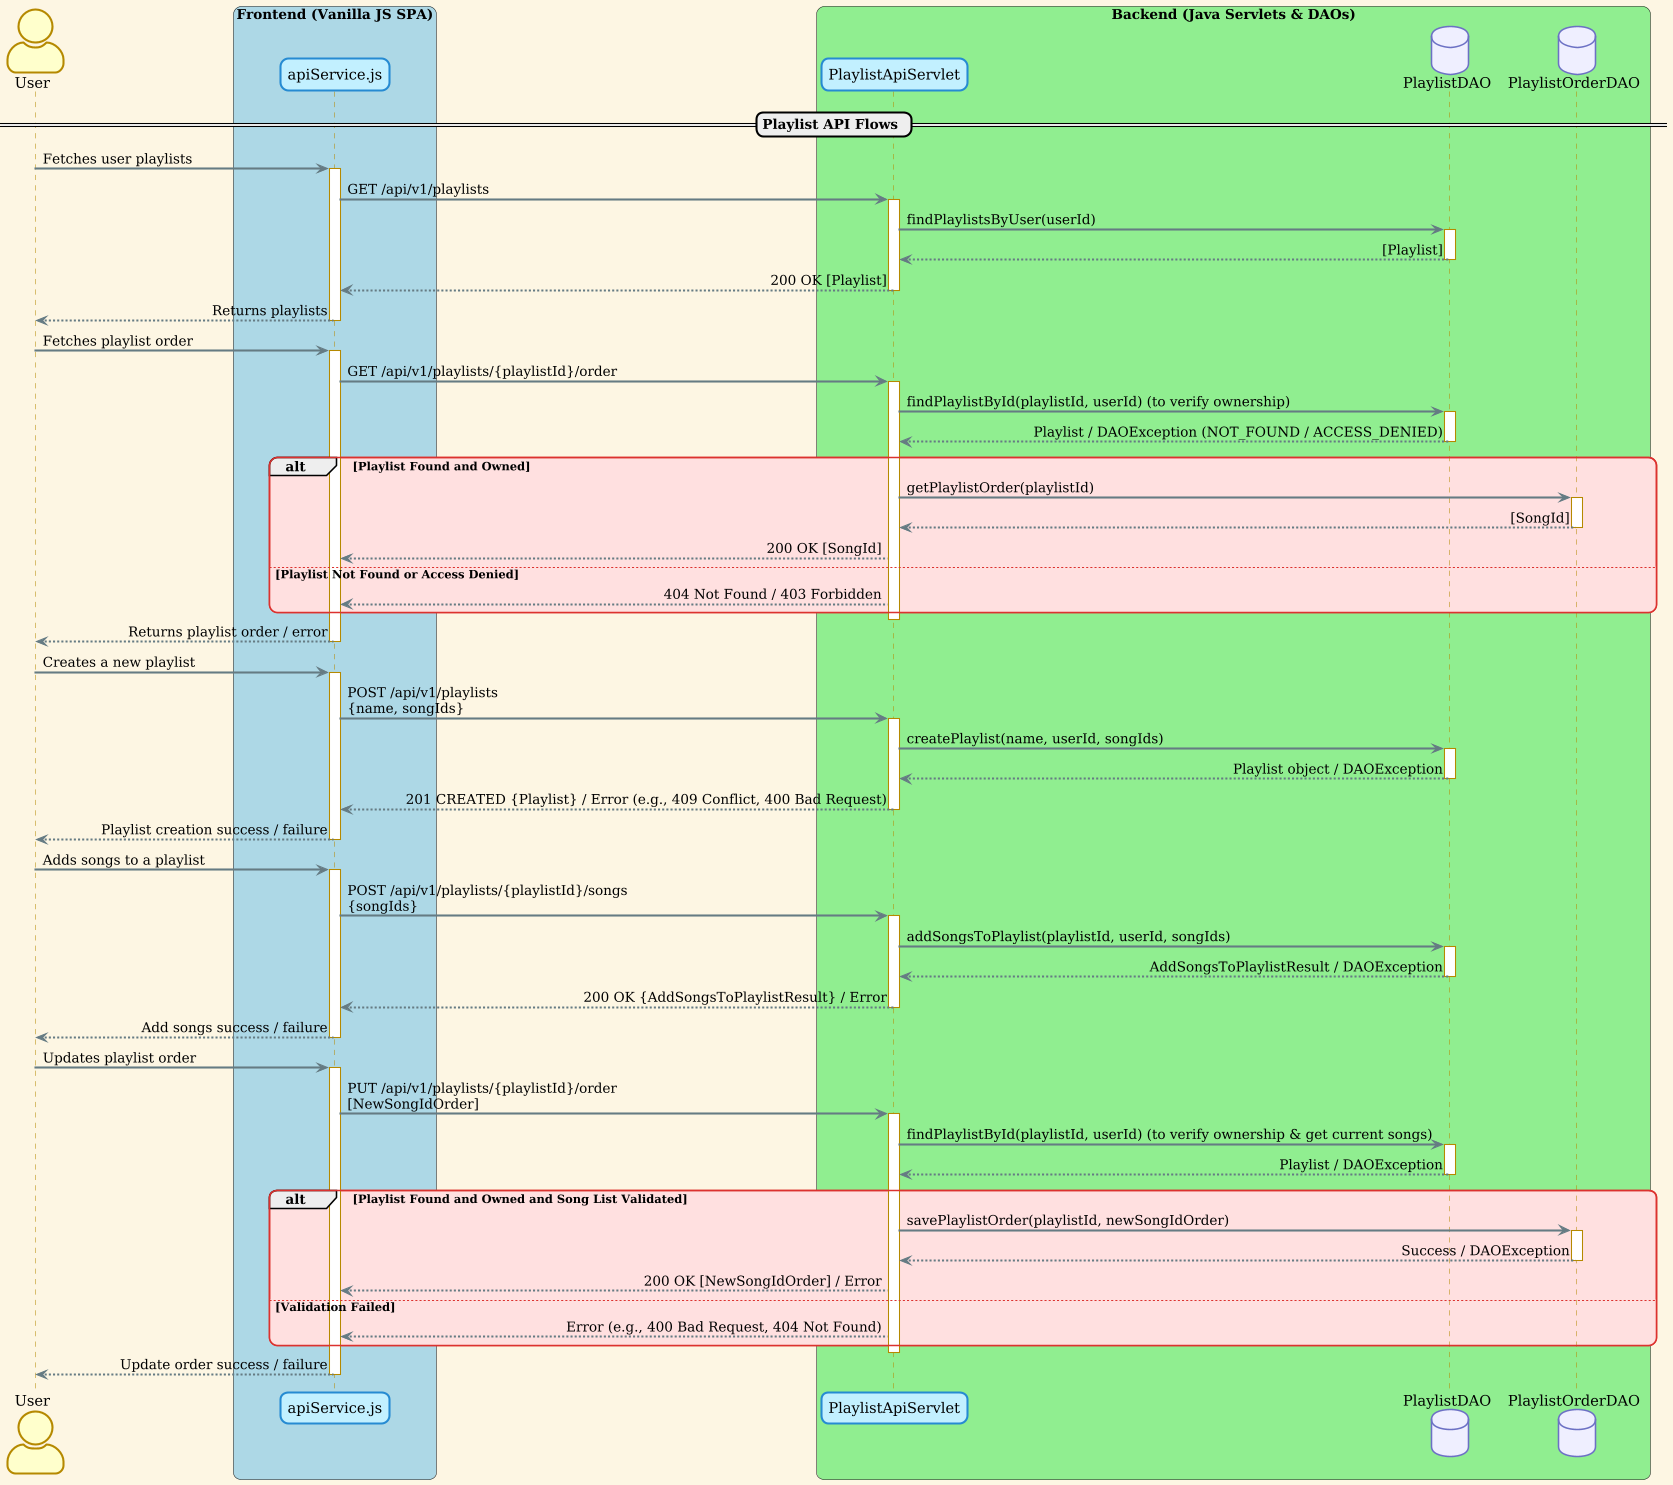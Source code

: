 @startuml
!theme sunlust
actor User

box "Frontend (Vanilla JS SPA)" #LightBlue
  participant "apiService.js" as ApiService
end box

box "Backend (Java Servlets & DAOs)" #LightGreen
  participant "PlaylistApiServlet" as PlaylistServlet
  database "PlaylistDAO" as PlaylistDAO
  database "PlaylistOrderDAO" as PlaylistOrderDAO
end box

== Playlist API Flows ==

User -> ApiService : Fetches user playlists
activate ApiService
ApiService -> PlaylistServlet : GET /api/v1/playlists
activate PlaylistServlet
PlaylistServlet -> PlaylistDAO : findPlaylistsByUser(userId)
activate PlaylistDAO
PlaylistDAO --> PlaylistServlet : [Playlist]
deactivate PlaylistDAO
PlaylistServlet --> ApiService : 200 OK [Playlist]
deactivate PlaylistServlet
ApiService --> User : Returns playlists
deactivate ApiService

User -> ApiService : Fetches playlist order
activate ApiService
ApiService -> PlaylistServlet : GET /api/v1/playlists/{playlistId}/order
activate PlaylistServlet
PlaylistServlet -> PlaylistDAO : findPlaylistById(playlistId, userId) (to verify ownership)
activate PlaylistDAO
PlaylistDAO --> PlaylistServlet : Playlist / DAOException (NOT_FOUND / ACCESS_DENIED)
deactivate PlaylistDAO
alt Playlist Found and Owned
  PlaylistServlet -> PlaylistOrderDAO : getPlaylistOrder(playlistId)
  activate PlaylistOrderDAO
  PlaylistOrderDAO --> PlaylistServlet : [SongId]
  deactivate PlaylistOrderDAO
  PlaylistServlet --> ApiService : 200 OK [SongId]
else Playlist Not Found or Access Denied
  PlaylistServlet --> ApiService : 404 Not Found / 403 Forbidden
end
deactivate PlaylistServlet
ApiService --> User : Returns playlist order / error
deactivate ApiService

User -> ApiService : Creates a new playlist
activate ApiService
ApiService -> PlaylistServlet : POST /api/v1/playlists\n{name, songIds}
activate PlaylistServlet
PlaylistServlet -> PlaylistDAO : createPlaylist(name, userId, songIds)
activate PlaylistDAO
' PlaylistDAO internally handles song existence checks if songIds are provided
PlaylistDAO --> PlaylistServlet : Playlist object / DAOException
deactivate PlaylistDAO
PlaylistServlet --> ApiService : 201 CREATED {Playlist} / Error (e.g., 409 Conflict, 400 Bad Request)
deactivate PlaylistServlet
ApiService --> User : Playlist creation success / failure
deactivate ApiService

User -> ApiService : Adds songs to a playlist
activate ApiService
ApiService -> PlaylistServlet : POST /api/v1/playlists/{playlistId}/songs\n{songIds}
activate PlaylistServlet
PlaylistServlet -> PlaylistDAO : addSongsToPlaylist(playlistId, userId, songIds)
activate PlaylistDAO
' PlaylistDAO handles song existence, playlist ownership, and duplicate checks
PlaylistDAO --> PlaylistServlet : AddSongsToPlaylistResult / DAOException
deactivate PlaylistDAO
PlaylistServlet --> ApiService : 200 OK {AddSongsToPlaylistResult} / Error
deactivate PlaylistServlet
ApiService --> User : Add songs success / failure
deactivate ApiService

User -> ApiService : Updates playlist order
activate ApiService
ApiService -> PlaylistServlet : PUT /api/v1/playlists/{playlistId}/order\n[NewSongIdOrder]
activate PlaylistServlet
PlaylistServlet -> PlaylistDAO : findPlaylistById(playlistId, userId) (to verify ownership & get current songs)
activate PlaylistDAO
PlaylistDAO --> PlaylistServlet : Playlist / DAOException
deactivate PlaylistDAO
alt Playlist Found and Owned and Song List Validated
  PlaylistServlet -> PlaylistOrderDAO : savePlaylistOrder(playlistId, newSongIdOrder)
  activate PlaylistOrderDAO
  PlaylistOrderDAO --> PlaylistServlet : Success / DAOException
  deactivate PlaylistOrderDAO
  PlaylistServlet --> ApiService : 200 OK [NewSongIdOrder] / Error
else Validation Failed
  PlaylistServlet --> ApiService : Error (e.g., 400 Bad Request, 404 Not Found)
end
deactivate PlaylistServlet
ApiService --> User : Update order success / failure
deactivate ApiService

@enduml
